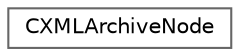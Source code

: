 digraph "Graphical Class Hierarchy"
{
 // LATEX_PDF_SIZE
  bgcolor="transparent";
  edge [fontname=Helvetica,fontsize=10,labelfontname=Helvetica,labelfontsize=10];
  node [fontname=Helvetica,fontsize=10,shape=box,height=0.2,width=0.4];
  rankdir="LR";
  Node0 [id="Node000000",label="CXMLArchiveNode",height=0.2,width=0.4,color="grey40", fillcolor="white", style="filled",URL="$classCXMLArchiveNode.html",tooltip="A class representing an XML node in the CXMLArchive."];
}
